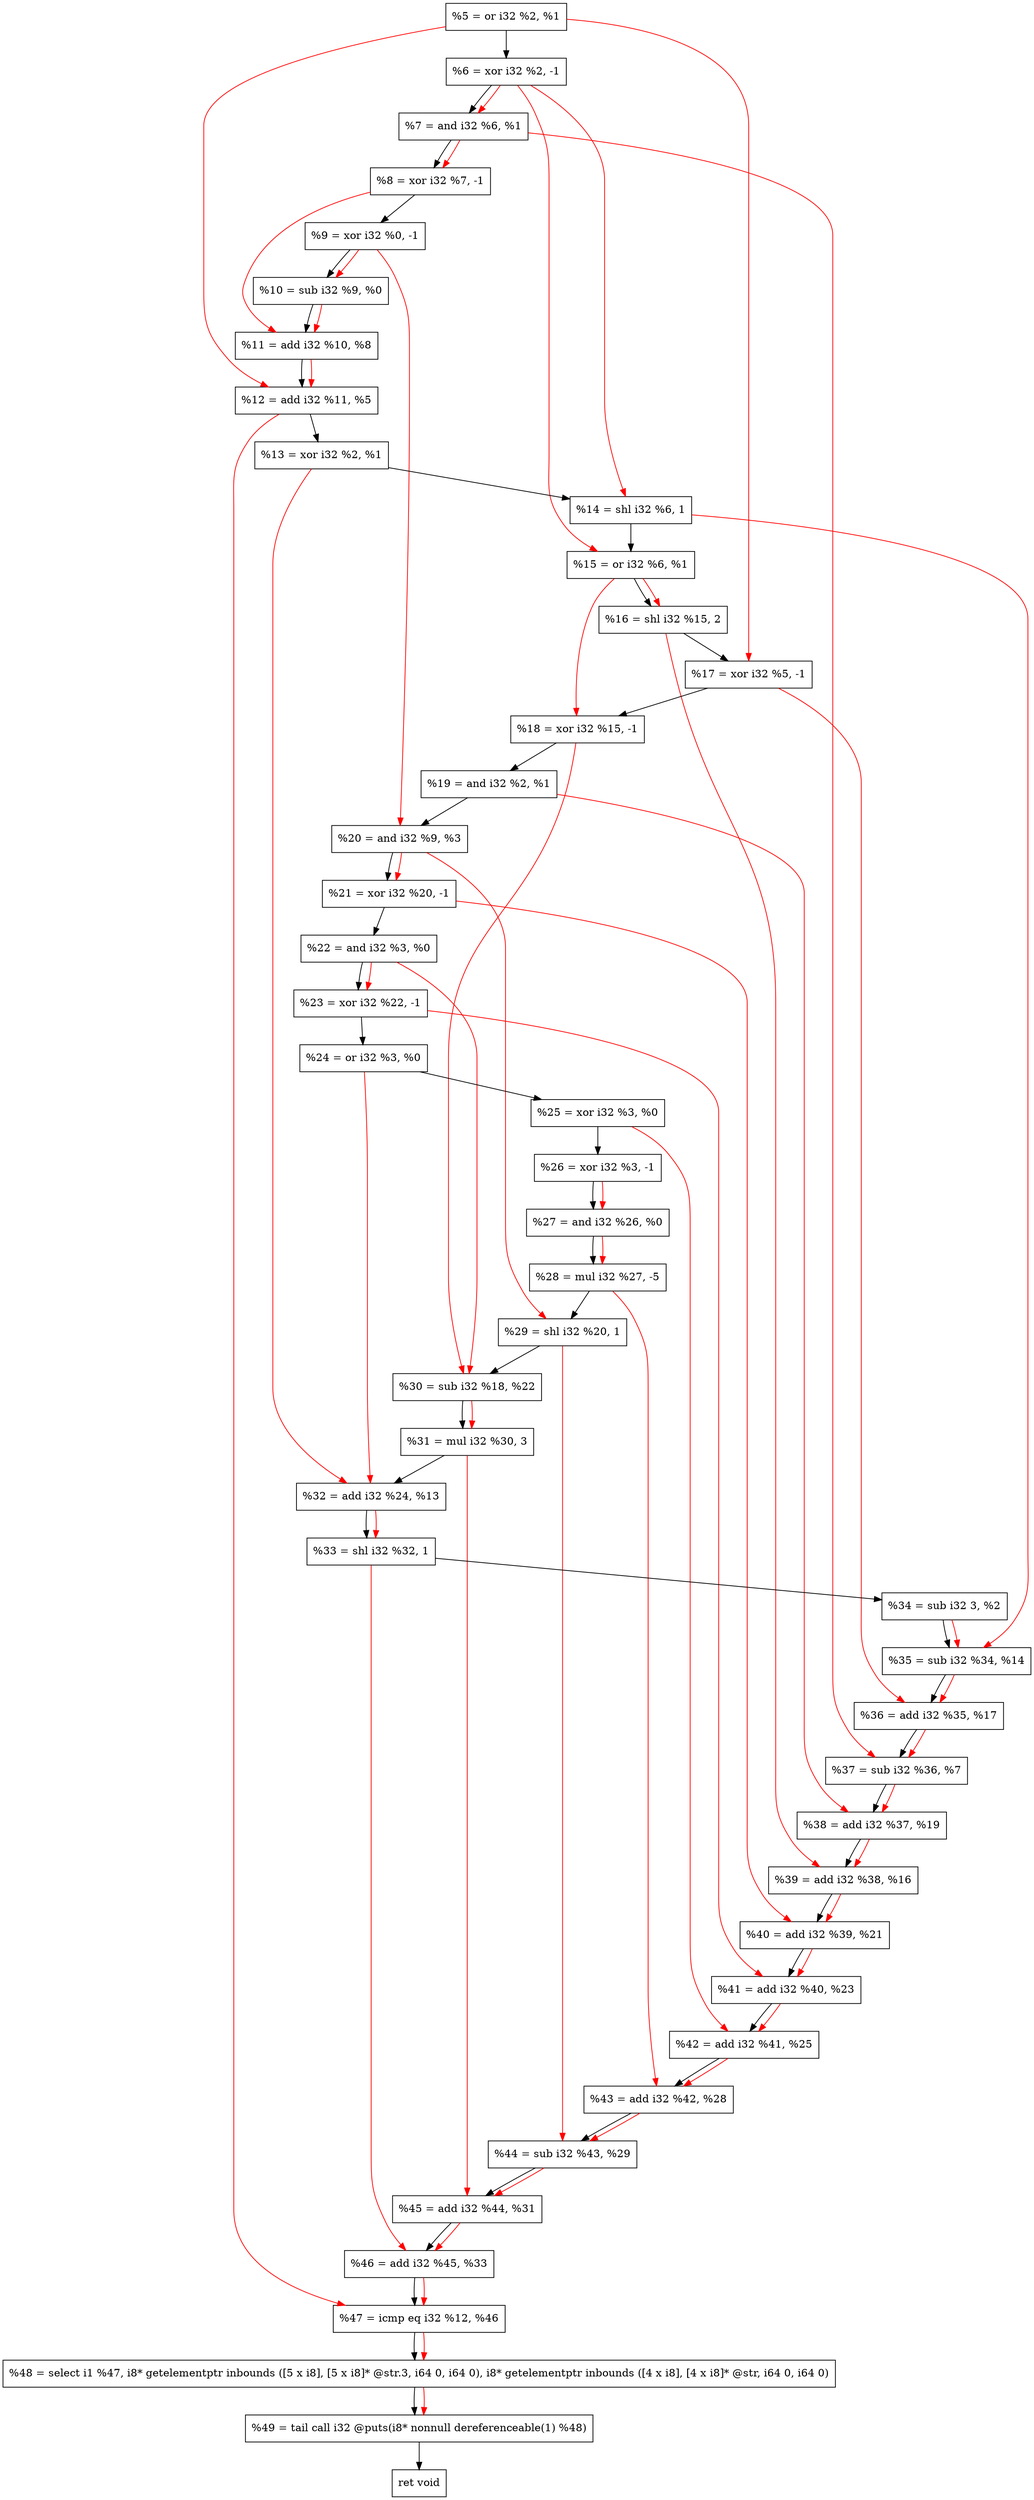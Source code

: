 digraph "DFG for'crackme' function" {
	Node0x22c5ba0[shape=record, label="  %5 = or i32 %2, %1"];
	Node0x22c6220[shape=record, label="  %6 = xor i32 %2, -1"];
	Node0x22c6290[shape=record, label="  %7 = and i32 %6, %1"];
	Node0x22c6300[shape=record, label="  %8 = xor i32 %7, -1"];
	Node0x22c6370[shape=record, label="  %9 = xor i32 %0, -1"];
	Node0x22c63e0[shape=record, label="  %10 = sub i32 %9, %0"];
	Node0x22c6450[shape=record, label="  %11 = add i32 %10, %8"];
	Node0x22c64c0[shape=record, label="  %12 = add i32 %11, %5"];
	Node0x22c6530[shape=record, label="  %13 = xor i32 %2, %1"];
	Node0x22c65d0[shape=record, label="  %14 = shl i32 %6, 1"];
	Node0x22c6640[shape=record, label="  %15 = or i32 %6, %1"];
	Node0x22c66e0[shape=record, label="  %16 = shl i32 %15, 2"];
	Node0x22c6750[shape=record, label="  %17 = xor i32 %5, -1"];
	Node0x22c67c0[shape=record, label="  %18 = xor i32 %15, -1"];
	Node0x22c6830[shape=record, label="  %19 = and i32 %2, %1"];
	Node0x22c68a0[shape=record, label="  %20 = and i32 %9, %3"];
	Node0x22c6910[shape=record, label="  %21 = xor i32 %20, -1"];
	Node0x22c6980[shape=record, label="  %22 = and i32 %3, %0"];
	Node0x22c69f0[shape=record, label="  %23 = xor i32 %22, -1"];
	Node0x22c6a60[shape=record, label="  %24 = or i32 %3, %0"];
	Node0x22c6ad0[shape=record, label="  %25 = xor i32 %3, %0"];
	Node0x22c6b40[shape=record, label="  %26 = xor i32 %3, -1"];
	Node0x22c6bb0[shape=record, label="  %27 = and i32 %26, %0"];
	Node0x22c6c50[shape=record, label="  %28 = mul i32 %27, -5"];
	Node0x22c6cc0[shape=record, label="  %29 = shl i32 %20, 1"];
	Node0x22c6d30[shape=record, label="  %30 = sub i32 %18, %22"];
	Node0x22c6dd0[shape=record, label="  %31 = mul i32 %30, 3"];
	Node0x22c6e40[shape=record, label="  %32 = add i32 %24, %13"];
	Node0x22c70c0[shape=record, label="  %33 = shl i32 %32, 1"];
	Node0x22c7130[shape=record, label="  %34 = sub i32 3, %2"];
	Node0x22c71a0[shape=record, label="  %35 = sub i32 %34, %14"];
	Node0x22c7210[shape=record, label="  %36 = add i32 %35, %17"];
	Node0x22c7280[shape=record, label="  %37 = sub i32 %36, %7"];
	Node0x22c72f0[shape=record, label="  %38 = add i32 %37, %19"];
	Node0x22c7360[shape=record, label="  %39 = add i32 %38, %16"];
	Node0x22c73d0[shape=record, label="  %40 = add i32 %39, %21"];
	Node0x22c7440[shape=record, label="  %41 = add i32 %40, %23"];
	Node0x22c74b0[shape=record, label="  %42 = add i32 %41, %25"];
	Node0x22c7520[shape=record, label="  %43 = add i32 %42, %28"];
	Node0x22c7590[shape=record, label="  %44 = sub i32 %43, %29"];
	Node0x22c7600[shape=record, label="  %45 = add i32 %44, %31"];
	Node0x22c7670[shape=record, label="  %46 = add i32 %45, %33"];
	Node0x22c76e0[shape=record, label="  %47 = icmp eq i32 %12, %46"];
	Node0x2266268[shape=record, label="  %48 = select i1 %47, i8* getelementptr inbounds ([5 x i8], [5 x i8]* @str.3, i64 0, i64 0), i8* getelementptr inbounds ([4 x i8], [4 x i8]* @str, i64 0, i64 0)"];
	Node0x22c7b80[shape=record, label="  %49 = tail call i32 @puts(i8* nonnull dereferenceable(1) %48)"];
	Node0x22c7bd0[shape=record, label="  ret void"];
	Node0x22c5ba0 -> Node0x22c6220;
	Node0x22c6220 -> Node0x22c6290;
	Node0x22c6290 -> Node0x22c6300;
	Node0x22c6300 -> Node0x22c6370;
	Node0x22c6370 -> Node0x22c63e0;
	Node0x22c63e0 -> Node0x22c6450;
	Node0x22c6450 -> Node0x22c64c0;
	Node0x22c64c0 -> Node0x22c6530;
	Node0x22c6530 -> Node0x22c65d0;
	Node0x22c65d0 -> Node0x22c6640;
	Node0x22c6640 -> Node0x22c66e0;
	Node0x22c66e0 -> Node0x22c6750;
	Node0x22c6750 -> Node0x22c67c0;
	Node0x22c67c0 -> Node0x22c6830;
	Node0x22c6830 -> Node0x22c68a0;
	Node0x22c68a0 -> Node0x22c6910;
	Node0x22c6910 -> Node0x22c6980;
	Node0x22c6980 -> Node0x22c69f0;
	Node0x22c69f0 -> Node0x22c6a60;
	Node0x22c6a60 -> Node0x22c6ad0;
	Node0x22c6ad0 -> Node0x22c6b40;
	Node0x22c6b40 -> Node0x22c6bb0;
	Node0x22c6bb0 -> Node0x22c6c50;
	Node0x22c6c50 -> Node0x22c6cc0;
	Node0x22c6cc0 -> Node0x22c6d30;
	Node0x22c6d30 -> Node0x22c6dd0;
	Node0x22c6dd0 -> Node0x22c6e40;
	Node0x22c6e40 -> Node0x22c70c0;
	Node0x22c70c0 -> Node0x22c7130;
	Node0x22c7130 -> Node0x22c71a0;
	Node0x22c71a0 -> Node0x22c7210;
	Node0x22c7210 -> Node0x22c7280;
	Node0x22c7280 -> Node0x22c72f0;
	Node0x22c72f0 -> Node0x22c7360;
	Node0x22c7360 -> Node0x22c73d0;
	Node0x22c73d0 -> Node0x22c7440;
	Node0x22c7440 -> Node0x22c74b0;
	Node0x22c74b0 -> Node0x22c7520;
	Node0x22c7520 -> Node0x22c7590;
	Node0x22c7590 -> Node0x22c7600;
	Node0x22c7600 -> Node0x22c7670;
	Node0x22c7670 -> Node0x22c76e0;
	Node0x22c76e0 -> Node0x2266268;
	Node0x2266268 -> Node0x22c7b80;
	Node0x22c7b80 -> Node0x22c7bd0;
edge [color=red]
	Node0x22c6220 -> Node0x22c6290;
	Node0x22c6290 -> Node0x22c6300;
	Node0x22c6370 -> Node0x22c63e0;
	Node0x22c63e0 -> Node0x22c6450;
	Node0x22c6300 -> Node0x22c6450;
	Node0x22c6450 -> Node0x22c64c0;
	Node0x22c5ba0 -> Node0x22c64c0;
	Node0x22c6220 -> Node0x22c65d0;
	Node0x22c6220 -> Node0x22c6640;
	Node0x22c6640 -> Node0x22c66e0;
	Node0x22c5ba0 -> Node0x22c6750;
	Node0x22c6640 -> Node0x22c67c0;
	Node0x22c6370 -> Node0x22c68a0;
	Node0x22c68a0 -> Node0x22c6910;
	Node0x22c6980 -> Node0x22c69f0;
	Node0x22c6b40 -> Node0x22c6bb0;
	Node0x22c6bb0 -> Node0x22c6c50;
	Node0x22c68a0 -> Node0x22c6cc0;
	Node0x22c67c0 -> Node0x22c6d30;
	Node0x22c6980 -> Node0x22c6d30;
	Node0x22c6d30 -> Node0x22c6dd0;
	Node0x22c6a60 -> Node0x22c6e40;
	Node0x22c6530 -> Node0x22c6e40;
	Node0x22c6e40 -> Node0x22c70c0;
	Node0x22c7130 -> Node0x22c71a0;
	Node0x22c65d0 -> Node0x22c71a0;
	Node0x22c71a0 -> Node0x22c7210;
	Node0x22c6750 -> Node0x22c7210;
	Node0x22c7210 -> Node0x22c7280;
	Node0x22c6290 -> Node0x22c7280;
	Node0x22c7280 -> Node0x22c72f0;
	Node0x22c6830 -> Node0x22c72f0;
	Node0x22c72f0 -> Node0x22c7360;
	Node0x22c66e0 -> Node0x22c7360;
	Node0x22c7360 -> Node0x22c73d0;
	Node0x22c6910 -> Node0x22c73d0;
	Node0x22c73d0 -> Node0x22c7440;
	Node0x22c69f0 -> Node0x22c7440;
	Node0x22c7440 -> Node0x22c74b0;
	Node0x22c6ad0 -> Node0x22c74b0;
	Node0x22c74b0 -> Node0x22c7520;
	Node0x22c6c50 -> Node0x22c7520;
	Node0x22c7520 -> Node0x22c7590;
	Node0x22c6cc0 -> Node0x22c7590;
	Node0x22c7590 -> Node0x22c7600;
	Node0x22c6dd0 -> Node0x22c7600;
	Node0x22c7600 -> Node0x22c7670;
	Node0x22c70c0 -> Node0x22c7670;
	Node0x22c64c0 -> Node0x22c76e0;
	Node0x22c7670 -> Node0x22c76e0;
	Node0x22c76e0 -> Node0x2266268;
	Node0x2266268 -> Node0x22c7b80;
}
